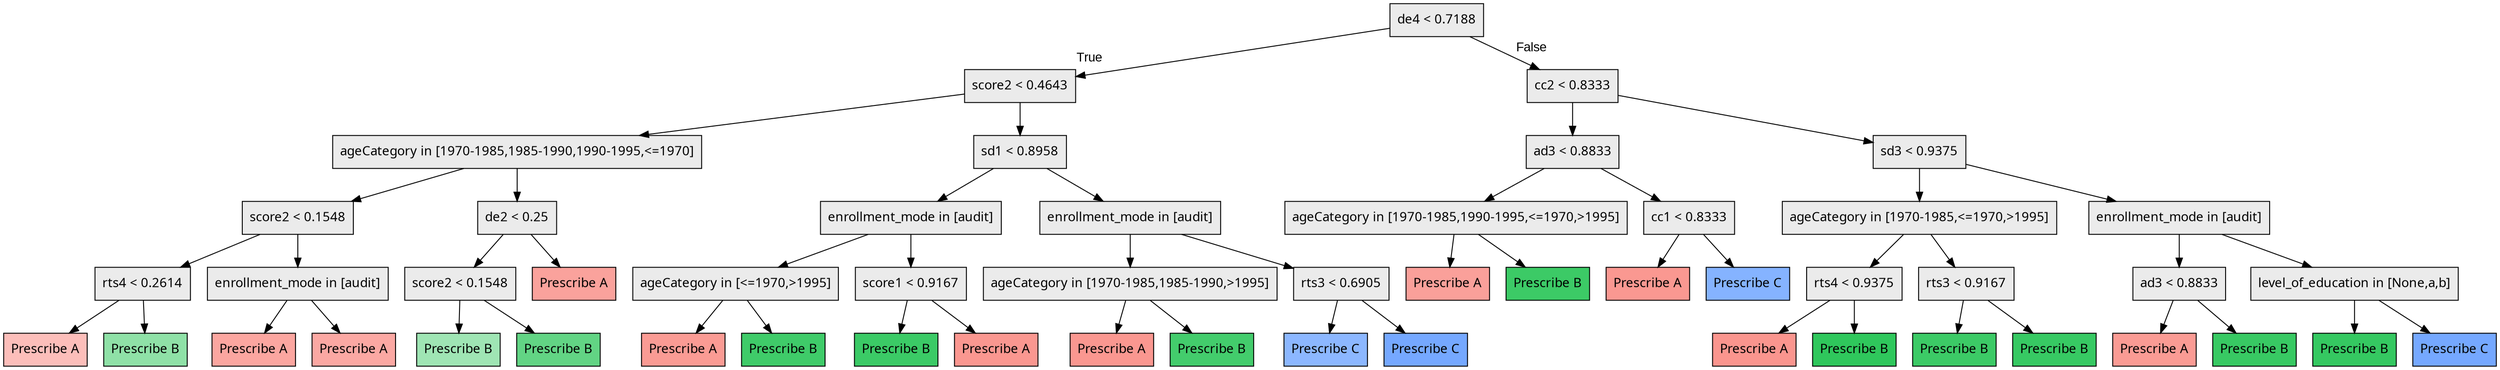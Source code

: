digraph "G" {
1 [fillcolor="#EBEBEB", fontname="bold arial", label="de4 &lt; 0.7188", shape=box, style="filled"];
2 [fillcolor="#EBEBEB", fontname="bold arial", label="score2 &lt; 0.4643", shape=box, style="filled"];
3 [fillcolor="#EBEBEB", fontname="bold arial", label="ageCategory in [1970-1985,1985-1990,1990-1995,&lt;=1970]", shape=box, style="filled"];
4 [fillcolor="#EBEBEB", fontname="bold arial", label="score2 &lt; 0.1548", shape=box, style="filled"];
5 [fillcolor="#EBEBEB", fontname="bold arial", label="rts4 &lt; 0.2614", shape=box, style="filled"];
6 [color=black, fillcolor="#F8766D78", fontname="bold arial", label="Prescribe A", shape=box, style="filled"];
7 [color=black, fillcolor="#00BA3870", fontname="bold arial", label="Prescribe B", shape=box, style="filled"];
8 [fillcolor="#EBEBEB", fontname="bold arial", label="enrollment_mode in [audit]", shape=box, style="filled"];
9 [color=black, fillcolor="#F8766Da5", fontname="bold arial", label="Prescribe A", shape=box, style="filled"];
10 [color=black, fillcolor="#F8766Da1", fontname="bold arial", label="Prescribe A", shape=box, style="filled"];
11 [fillcolor="#EBEBEB", fontname="bold arial", label="de2 &lt; 0.25", shape=box, style="filled"];
12 [fillcolor="#EBEBEB", fontname="bold arial", label="score2 &lt; 0.1548", shape=box, style="filled"];
13 [color=black, fillcolor="#00BA3860", fontname="bold arial", label="Prescribe B", shape=box, style="filled"];
14 [color=black, fillcolor="#00BA389d", fontname="bold arial", label="Prescribe B", shape=box, style="filled"];
15 [color=black, fillcolor="#F8766Dac", fontname="bold arial", label="Prescribe A", shape=box, style="filled"];
16 [fillcolor="#EBEBEB", fontname="bold arial", label="sd1 &lt; 0.8958", shape=box, style="filled"];
17 [fillcolor="#EBEBEB", fontname="bold arial", label="enrollment_mode in [audit]", shape=box, style="filled"];
18 [fillcolor="#EBEBEB", fontname="bold arial", label="ageCategory in [&lt;=1970,&gt;1995]", shape=box, style="filled"];
19 [color=black, fillcolor="#F8766Dba", fontname="bold arial", label="Prescribe A", shape=box, style="filled"];
20 [color=black, fillcolor="#00BA38c0", fontname="bold arial", label="Prescribe B", shape=box, style="filled"];
21 [fillcolor="#EBEBEB", fontname="bold arial", label="score1 &lt; 0.9167", shape=box, style="filled"];
22 [color=black, fillcolor="#00BA38c4", fontname="bold arial", label="Prescribe B", shape=box, style="filled"];
23 [color=black, fillcolor="#F8766Dc1", fontname="bold arial", label="Prescribe A", shape=box, style="filled"];
24 [fillcolor="#EBEBEB", fontname="bold arial", label="enrollment_mode in [audit]", shape=box, style="filled"];
25 [fillcolor="#EBEBEB", fontname="bold arial", label="ageCategory in [1970-1985,1985-1990,&gt;1995]", shape=box, style="filled"];
26 [color=black, fillcolor="#F8766Dc1", fontname="bold arial", label="Prescribe A", shape=box, style="filled"];
27 [color=black, fillcolor="#00BA38bc", fontname="bold arial", label="Prescribe B", shape=box, style="filled"];
28 [fillcolor="#EBEBEB", fontname="bold arial", label="rts3 &lt; 0.6905", shape=box, style="filled"];
29 [color=black, fillcolor="#619CFFba", fontname="bold arial", label="Prescribe C", shape=box, style="filled"];
30 [color=black, fillcolor="#619CFFdf", fontname="bold arial", label="Prescribe C", shape=box, style="filled"];
31 [fillcolor="#EBEBEB", fontname="bold arial", label="cc2 &lt; 0.8333", shape=box, style="filled"];
32 [fillcolor="#EBEBEB", fontname="bold arial", label="ad3 &lt; 0.8833", shape=box, style="filled"];
33 [fillcolor="#EBEBEB", fontname="bold arial", label="ageCategory in [1970-1985,1990-1995,&lt;=1970,&gt;1995]", shape=box, style="filled"];
34 [color=black, fillcolor="#F8766Db0", fontname="bold arial", label="Prescribe A", shape=box, style="filled"];
35 [color=black, fillcolor="#00BA38c3", fontname="bold arial", label="Prescribe B", shape=box, style="filled"];
36 [fillcolor="#EBEBEB", fontname="bold arial", label="cc1 &lt; 0.8333", shape=box, style="filled"];
37 [color=black, fillcolor="#F8766Dc0", fontname="bold arial", label="Prescribe A", shape=box, style="filled"];
38 [color=black, fillcolor="#619CFFc4", fontname="bold arial", label="Prescribe C", shape=box, style="filled"];
39 [fillcolor="#EBEBEB", fontname="bold arial", label="sd3 &lt; 0.9375", shape=box, style="filled"];
40 [fillcolor="#EBEBEB", fontname="bold arial", label="ageCategory in [1970-1985,&lt;=1970,&gt;1995]", shape=box, style="filled"];
41 [fillcolor="#EBEBEB", fontname="bold arial", label="rts4 &lt; 0.9375", shape=box, style="filled"];
42 [color=black, fillcolor="#F8766Dc5", fontname="bold arial", label="Prescribe A", shape=box, style="filled"];
43 [color=black, fillcolor="#00BA38d0", fontname="bold arial", label="Prescribe B", shape=box, style="filled"];
44 [fillcolor="#EBEBEB", fontname="bold arial", label="rts3 &lt; 0.9167", shape=box, style="filled"];
45 [color=black, fillcolor="#00BA38c3", fontname="bold arial", label="Prescribe B", shape=box, style="filled"];
46 [color=black, fillcolor="#00BA38c8", fontname="bold arial", label="Prescribe B", shape=box, style="filled"];
47 [fillcolor="#EBEBEB", fontname="bold arial", label="enrollment_mode in [audit]", shape=box, style="filled"];
48 [fillcolor="#EBEBEB", fontname="bold arial", label="ad3 &lt; 0.8833", shape=box, style="filled"];
49 [color=black, fillcolor="#F8766Dba", fontname="bold arial", label="Prescribe A", shape=box, style="filled"];
50 [color=black, fillcolor="#00BA38c7", fontname="bold arial", label="Prescribe B", shape=box, style="filled"];
51 [fillcolor="#EBEBEB", fontname="bold arial", label="level_of_education in [None,a,b]", shape=box, style="filled"];
52 [color=black, fillcolor="#00BA38ca", fontname="bold arial", label="Prescribe B", shape=box, style="filled"];
53 [color=black, fillcolor="#619CFFdf", fontname="bold arial", label="Prescribe C", shape=box, style="filled"];
1 -> 2  [fontname="arial", headlabel="True", key=0, labelangle=45, labeldistance="2.5"];
1 -> 31  [fontname="arial", headlabel="False", key=0, labelangle="-45", labeldistance="2.5"];
2 -> 3  [key=0];
2 -> 16  [key=0];
3 -> 4  [key=0];
3 -> 11  [key=0];
4 -> 5  [key=0];
4 -> 8  [key=0];
5 -> 6  [key=0];
5 -> 7  [key=0];
8 -> 9  [key=0];
8 -> 10  [key=0];
11 -> 12  [key=0];
11 -> 15  [key=0];
12 -> 13  [key=0];
12 -> 14  [key=0];
16 -> 17  [key=0];
16 -> 24  [key=0];
17 -> 18  [key=0];
17 -> 21  [key=0];
18 -> 19  [key=0];
18 -> 20  [key=0];
21 -> 22  [key=0];
21 -> 23  [key=0];
24 -> 25  [key=0];
24 -> 28  [key=0];
25 -> 26  [key=0];
25 -> 27  [key=0];
28 -> 29  [key=0];
28 -> 30  [key=0];
31 -> 32  [key=0];
31 -> 39  [key=0];
32 -> 33  [key=0];
32 -> 36  [key=0];
33 -> 34  [key=0];
33 -> 35  [key=0];
36 -> 37  [key=0];
36 -> 38  [key=0];
39 -> 40  [key=0];
39 -> 47  [key=0];
40 -> 41  [key=0];
40 -> 44  [key=0];
41 -> 42  [key=0];
41 -> 43  [key=0];
44 -> 45  [key=0];
44 -> 46  [key=0];
47 -> 48  [key=0];
47 -> 51  [key=0];
48 -> 49  [key=0];
48 -> 50  [key=0];
51 -> 52  [key=0];
51 -> 53  [key=0];
}
